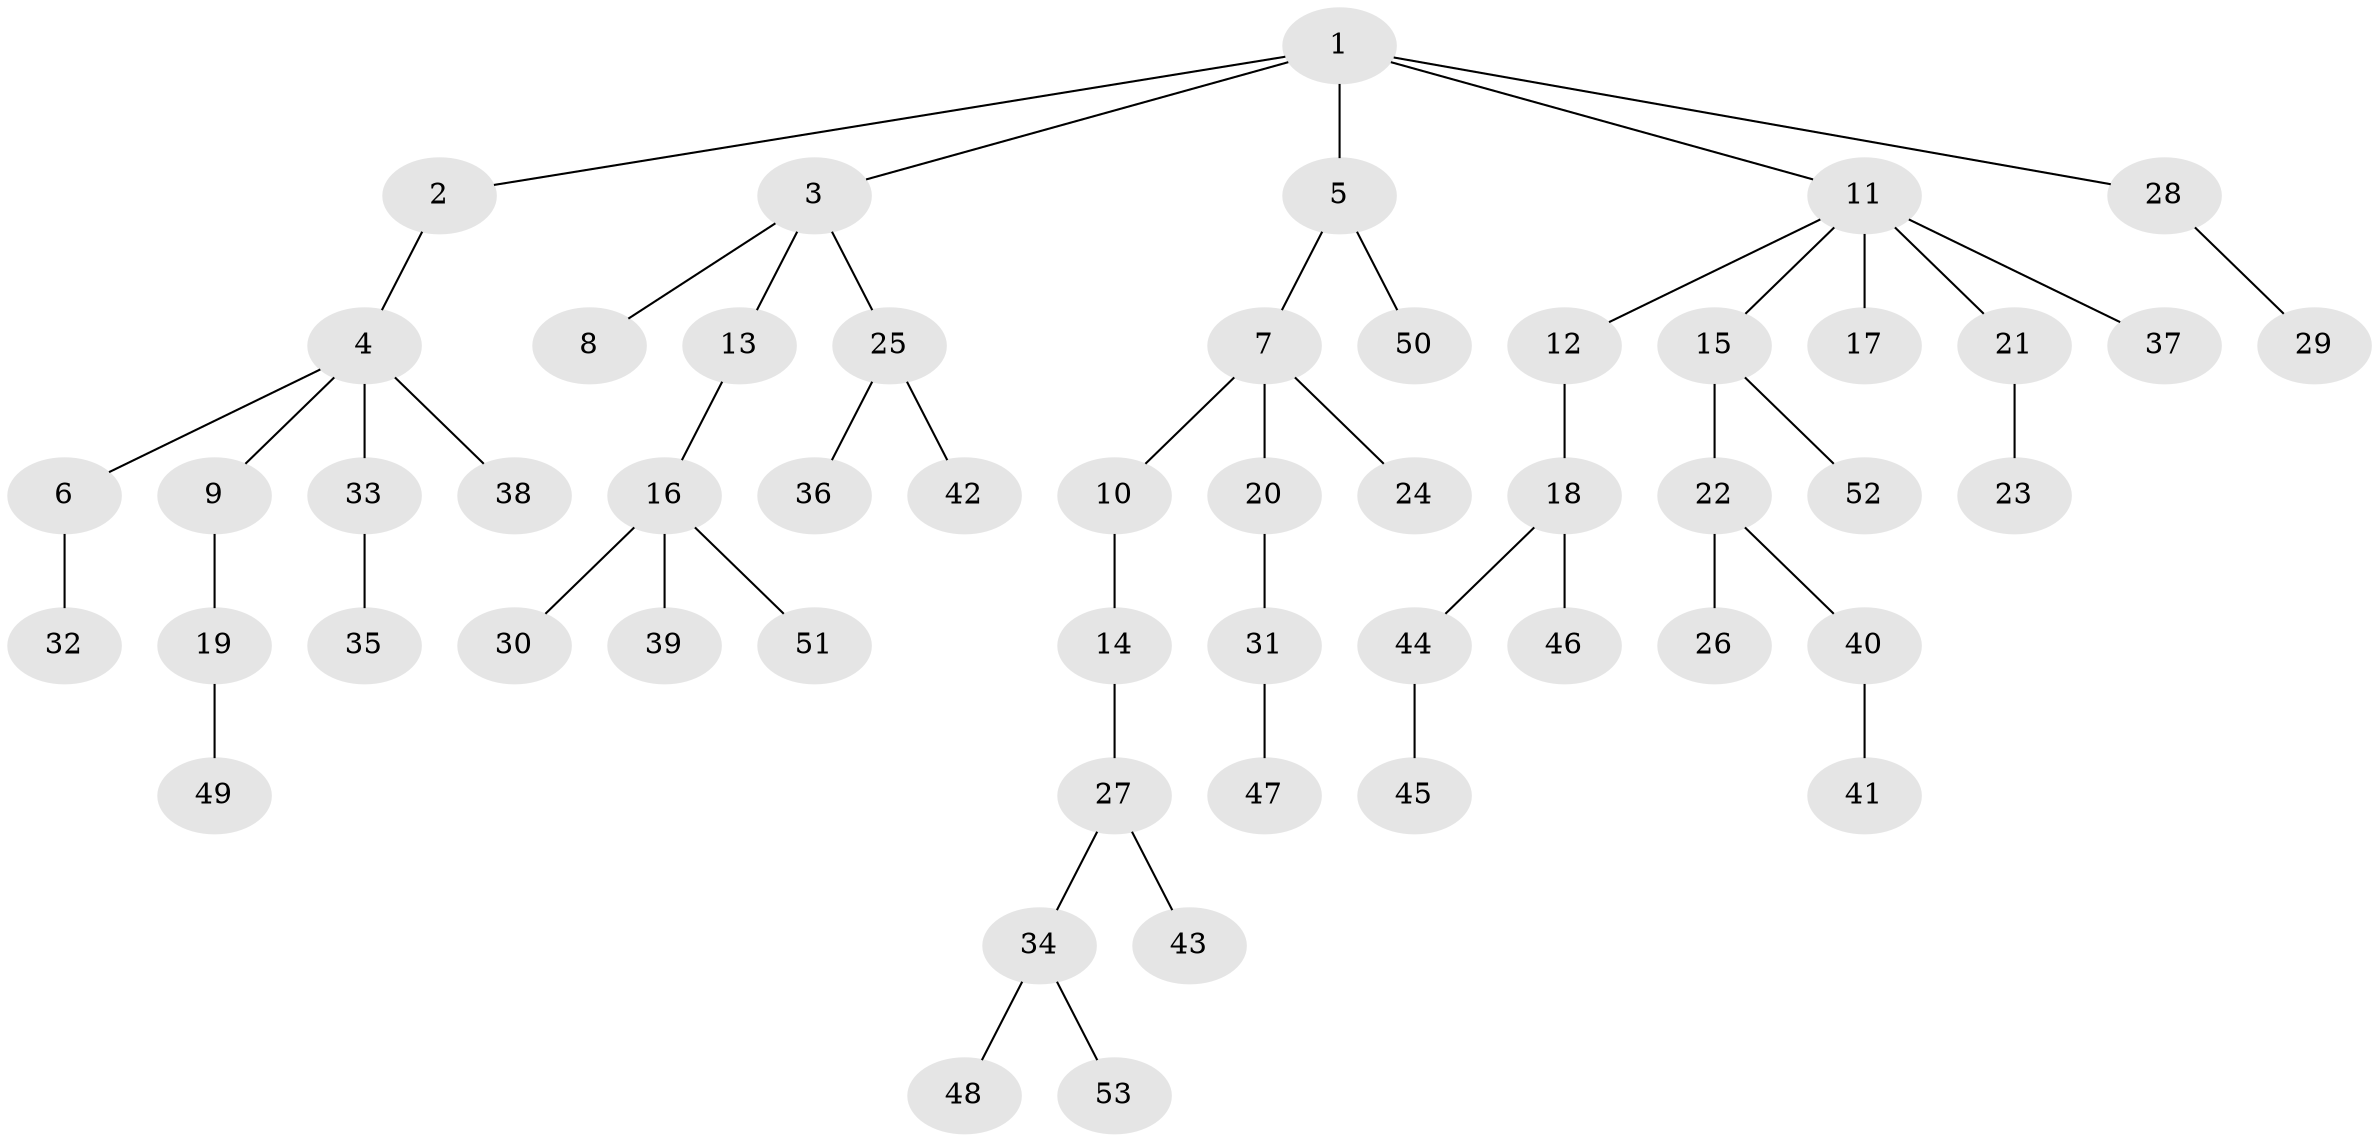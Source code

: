 // original degree distribution, {6: 0.03409090909090909, 3: 0.14772727272727273, 4: 0.10227272727272728, 2: 0.1590909090909091, 1: 0.5454545454545454, 5: 0.011363636363636364}
// Generated by graph-tools (version 1.1) at 2025/51/03/04/25 22:51:57]
// undirected, 53 vertices, 52 edges
graph export_dot {
  node [color=gray90,style=filled];
  1;
  2;
  3;
  4;
  5;
  6;
  7;
  8;
  9;
  10;
  11;
  12;
  13;
  14;
  15;
  16;
  17;
  18;
  19;
  20;
  21;
  22;
  23;
  24;
  25;
  26;
  27;
  28;
  29;
  30;
  31;
  32;
  33;
  34;
  35;
  36;
  37;
  38;
  39;
  40;
  41;
  42;
  43;
  44;
  45;
  46;
  47;
  48;
  49;
  50;
  51;
  52;
  53;
  1 -- 2 [weight=1.0];
  1 -- 3 [weight=1.0];
  1 -- 5 [weight=1.0];
  1 -- 11 [weight=1.0];
  1 -- 28 [weight=1.0];
  2 -- 4 [weight=1.0];
  3 -- 8 [weight=1.0];
  3 -- 13 [weight=1.0];
  3 -- 25 [weight=1.0];
  4 -- 6 [weight=1.0];
  4 -- 9 [weight=1.0];
  4 -- 33 [weight=1.0];
  4 -- 38 [weight=1.0];
  5 -- 7 [weight=1.0];
  5 -- 50 [weight=1.0];
  6 -- 32 [weight=1.0];
  7 -- 10 [weight=1.0];
  7 -- 20 [weight=1.0];
  7 -- 24 [weight=1.0];
  9 -- 19 [weight=1.0];
  10 -- 14 [weight=1.0];
  11 -- 12 [weight=1.0];
  11 -- 15 [weight=1.0];
  11 -- 17 [weight=2.0];
  11 -- 21 [weight=1.0];
  11 -- 37 [weight=1.0];
  12 -- 18 [weight=1.0];
  13 -- 16 [weight=1.0];
  14 -- 27 [weight=1.0];
  15 -- 22 [weight=1.0];
  15 -- 52 [weight=1.0];
  16 -- 30 [weight=1.0];
  16 -- 39 [weight=1.0];
  16 -- 51 [weight=1.0];
  18 -- 44 [weight=1.0];
  18 -- 46 [weight=1.0];
  19 -- 49 [weight=1.0];
  20 -- 31 [weight=1.0];
  21 -- 23 [weight=2.0];
  22 -- 26 [weight=1.0];
  22 -- 40 [weight=1.0];
  25 -- 36 [weight=1.0];
  25 -- 42 [weight=1.0];
  27 -- 34 [weight=1.0];
  27 -- 43 [weight=1.0];
  28 -- 29 [weight=1.0];
  31 -- 47 [weight=1.0];
  33 -- 35 [weight=1.0];
  34 -- 48 [weight=1.0];
  34 -- 53 [weight=1.0];
  40 -- 41 [weight=1.0];
  44 -- 45 [weight=1.0];
}
